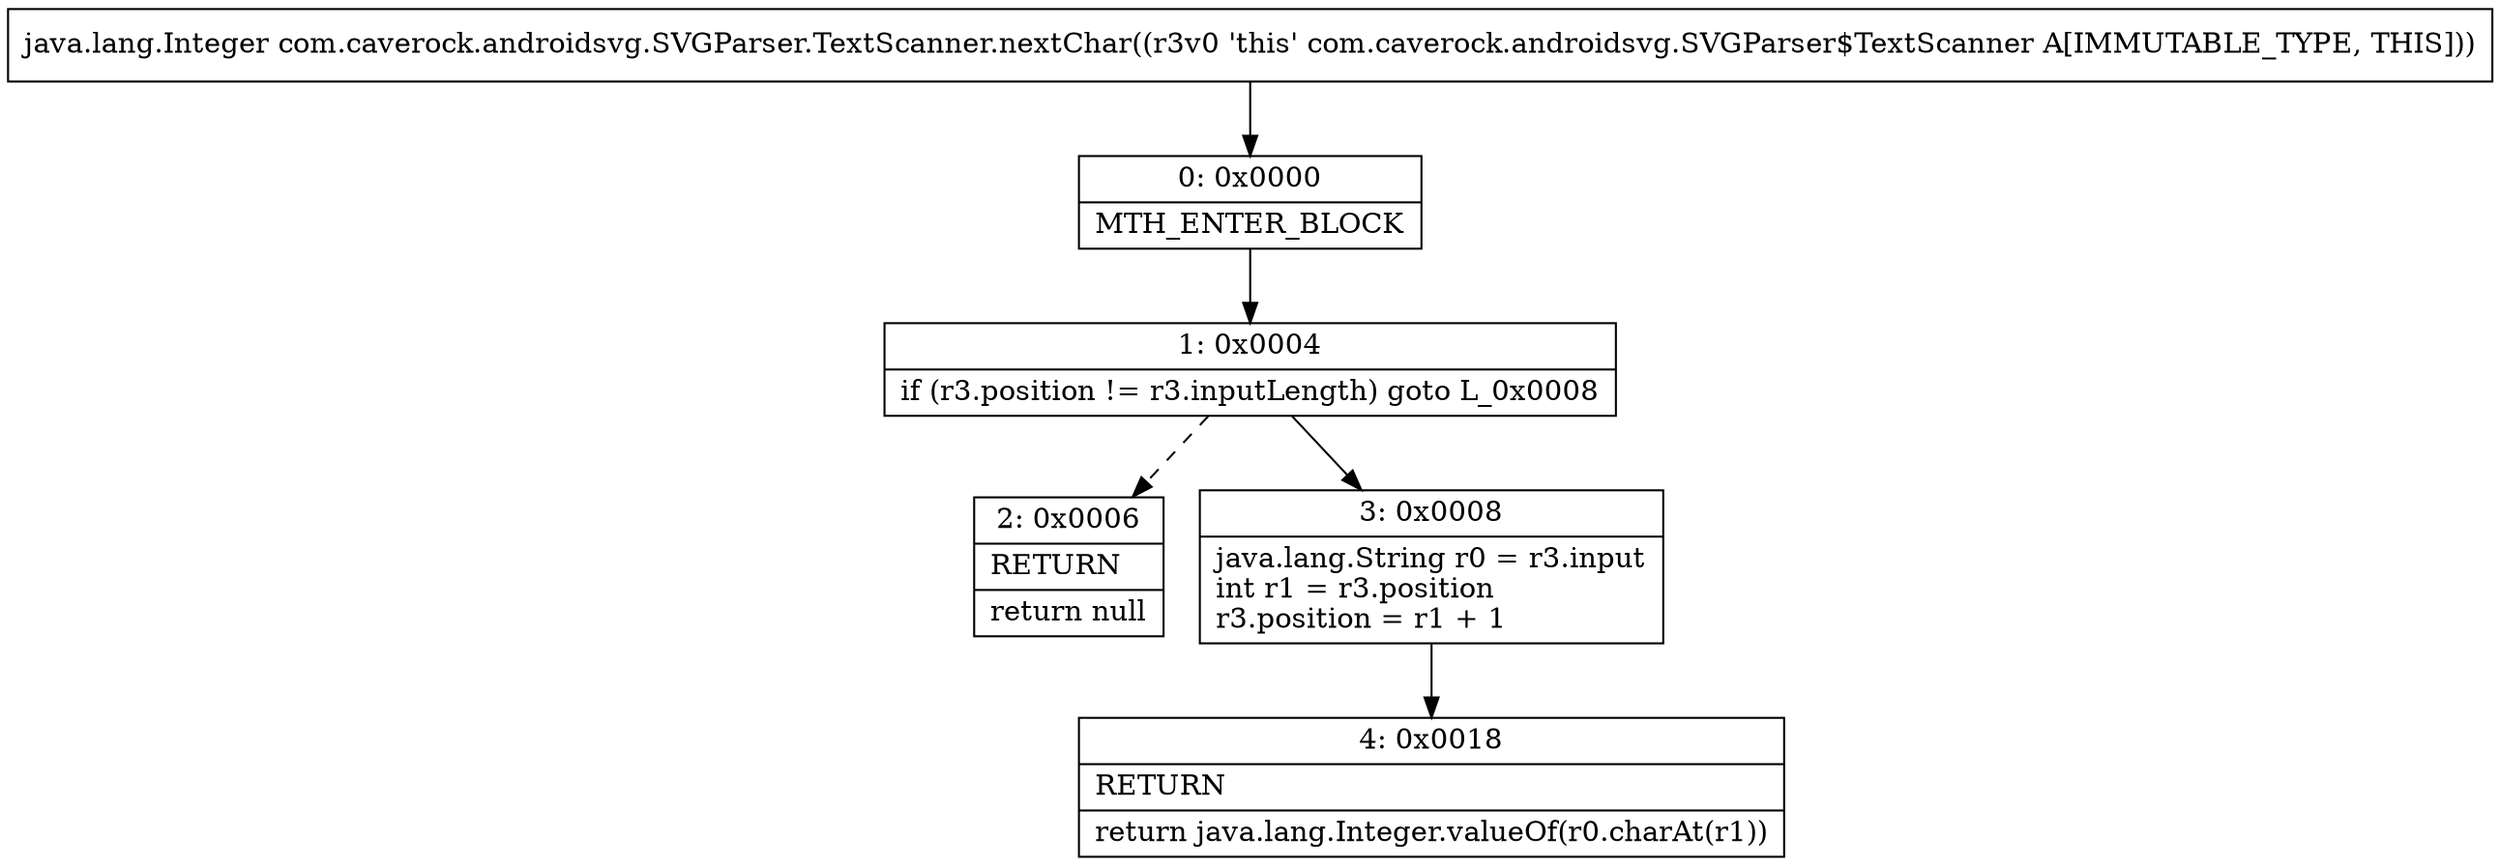 digraph "CFG forcom.caverock.androidsvg.SVGParser.TextScanner.nextChar()Ljava\/lang\/Integer;" {
Node_0 [shape=record,label="{0\:\ 0x0000|MTH_ENTER_BLOCK\l}"];
Node_1 [shape=record,label="{1\:\ 0x0004|if (r3.position != r3.inputLength) goto L_0x0008\l}"];
Node_2 [shape=record,label="{2\:\ 0x0006|RETURN\l|return null\l}"];
Node_3 [shape=record,label="{3\:\ 0x0008|java.lang.String r0 = r3.input\lint r1 = r3.position\lr3.position = r1 + 1\l}"];
Node_4 [shape=record,label="{4\:\ 0x0018|RETURN\l|return java.lang.Integer.valueOf(r0.charAt(r1))\l}"];
MethodNode[shape=record,label="{java.lang.Integer com.caverock.androidsvg.SVGParser.TextScanner.nextChar((r3v0 'this' com.caverock.androidsvg.SVGParser$TextScanner A[IMMUTABLE_TYPE, THIS])) }"];
MethodNode -> Node_0;
Node_0 -> Node_1;
Node_1 -> Node_2[style=dashed];
Node_1 -> Node_3;
Node_3 -> Node_4;
}

